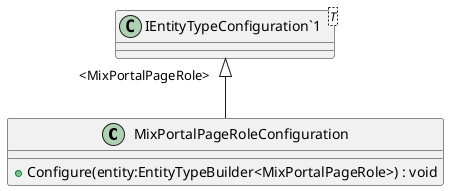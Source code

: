 @startuml
class MixPortalPageRoleConfiguration {
    + Configure(entity:EntityTypeBuilder<MixPortalPageRole>) : void
}
class "IEntityTypeConfiguration`1"<T> {
}
"IEntityTypeConfiguration`1" "<MixPortalPageRole>" <|-- MixPortalPageRoleConfiguration
@enduml
